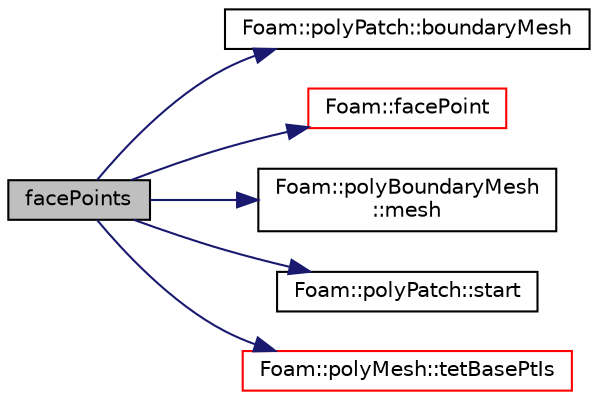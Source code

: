 digraph "facePoints"
{
  bgcolor="transparent";
  edge [fontname="Helvetica",fontsize="10",labelfontname="Helvetica",labelfontsize="10"];
  node [fontname="Helvetica",fontsize="10",shape=record];
  rankdir="LR";
  Node1 [label="facePoints",height=0.2,width=0.4,color="black", fillcolor="grey75", style="filled", fontcolor="black"];
  Node1 -> Node2 [color="midnightblue",fontsize="10",style="solid",fontname="Helvetica"];
  Node2 [label="Foam::polyPatch::boundaryMesh",height=0.2,width=0.4,color="black",URL="$a01933.html#a967e2a9a4a6da59154f932595447adc9",tooltip="Return boundaryMesh reference. "];
  Node1 -> Node3 [color="midnightblue",fontsize="10",style="solid",fontname="Helvetica"];
  Node3 [label="Foam::facePoint",height=0.2,width=0.4,color="red",URL="$a10725.html#a6e9405517b1f65f062d56214e0d4ee33"];
  Node1 -> Node4 [color="midnightblue",fontsize="10",style="solid",fontname="Helvetica"];
  Node4 [label="Foam::polyBoundaryMesh\l::mesh",height=0.2,width=0.4,color="black",URL="$a01910.html#aa51573bc757d5d5bb058db0464886447",tooltip="Return the mesh reference. "];
  Node1 -> Node5 [color="midnightblue",fontsize="10",style="solid",fontname="Helvetica"];
  Node5 [label="Foam::polyPatch::start",height=0.2,width=0.4,color="black",URL="$a01933.html#a861f370e41af7d54d7ff91da65de6e6a",tooltip="Return start label of this patch in the polyMesh face list. "];
  Node1 -> Node6 [color="midnightblue",fontsize="10",style="solid",fontname="Helvetica"];
  Node6 [label="Foam::polyMesh::tetBasePtIs",height=0.2,width=0.4,color="red",URL="$a01916.html#af5d47c5deccb842cb4b331facc1aa22a",tooltip="Return the tetBasePtIs. "];
}
